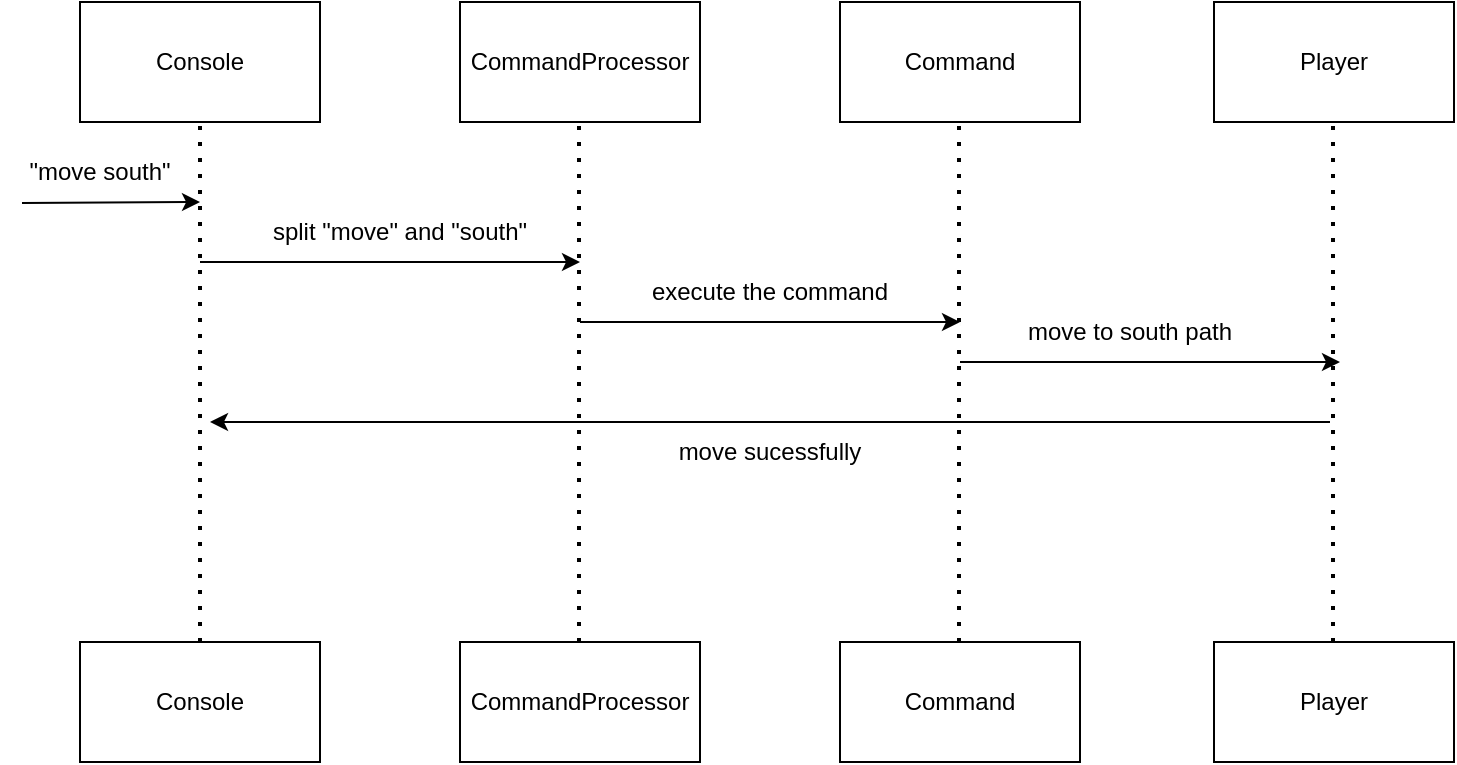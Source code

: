 <mxfile version="24.2.5" type="device">
  <diagram name="Page-1" id="hm6yyhcnvg57M3UmNOxs">
    <mxGraphModel dx="941" dy="649" grid="1" gridSize="10" guides="1" tooltips="1" connect="1" arrows="1" fold="1" page="1" pageScale="1" pageWidth="1654" pageHeight="1169" math="0" shadow="0">
      <root>
        <mxCell id="0" />
        <mxCell id="1" parent="0" />
        <mxCell id="oXvRHHZvvvM7r1Ur6GoE-1" value="Console" style="rounded=0;whiteSpace=wrap;html=1;" vertex="1" parent="1">
          <mxGeometry x="140" y="90" width="120" height="60" as="geometry" />
        </mxCell>
        <mxCell id="oXvRHHZvvvM7r1Ur6GoE-2" value="CommandProcessor" style="rounded=0;whiteSpace=wrap;html=1;" vertex="1" parent="1">
          <mxGeometry x="330" y="90" width="120" height="60" as="geometry" />
        </mxCell>
        <mxCell id="oXvRHHZvvvM7r1Ur6GoE-3" value="Command" style="rounded=0;whiteSpace=wrap;html=1;" vertex="1" parent="1">
          <mxGeometry x="520" y="90" width="120" height="60" as="geometry" />
        </mxCell>
        <mxCell id="oXvRHHZvvvM7r1Ur6GoE-4" value="Player" style="rounded=0;whiteSpace=wrap;html=1;" vertex="1" parent="1">
          <mxGeometry x="707" y="90" width="120" height="60" as="geometry" />
        </mxCell>
        <mxCell id="oXvRHHZvvvM7r1Ur6GoE-5" value="Console" style="rounded=0;whiteSpace=wrap;html=1;" vertex="1" parent="1">
          <mxGeometry x="140" y="410" width="120" height="60" as="geometry" />
        </mxCell>
        <mxCell id="oXvRHHZvvvM7r1Ur6GoE-6" value="CommandProcessor" style="rounded=0;whiteSpace=wrap;html=1;" vertex="1" parent="1">
          <mxGeometry x="330" y="410" width="120" height="60" as="geometry" />
        </mxCell>
        <mxCell id="oXvRHHZvvvM7r1Ur6GoE-7" value="Command" style="rounded=0;whiteSpace=wrap;html=1;" vertex="1" parent="1">
          <mxGeometry x="520" y="410" width="120" height="60" as="geometry" />
        </mxCell>
        <mxCell id="oXvRHHZvvvM7r1Ur6GoE-8" value="Player" style="rounded=0;whiteSpace=wrap;html=1;" vertex="1" parent="1">
          <mxGeometry x="707" y="410" width="120" height="60" as="geometry" />
        </mxCell>
        <mxCell id="oXvRHHZvvvM7r1Ur6GoE-9" value="" style="endArrow=none;dashed=1;html=1;dashPattern=1 3;strokeWidth=2;rounded=0;entryX=0.5;entryY=1;entryDx=0;entryDy=0;exitX=0.5;exitY=0;exitDx=0;exitDy=0;" edge="1" parent="1" source="oXvRHHZvvvM7r1Ur6GoE-5" target="oXvRHHZvvvM7r1Ur6GoE-1">
          <mxGeometry width="50" height="50" relative="1" as="geometry">
            <mxPoint x="390" y="360" as="sourcePoint" />
            <mxPoint x="440" y="310" as="targetPoint" />
          </mxGeometry>
        </mxCell>
        <mxCell id="oXvRHHZvvvM7r1Ur6GoE-10" value="" style="endArrow=none;dashed=1;html=1;dashPattern=1 3;strokeWidth=2;rounded=0;entryX=0.5;entryY=1;entryDx=0;entryDy=0;exitX=0.5;exitY=0;exitDx=0;exitDy=0;" edge="1" parent="1">
          <mxGeometry width="50" height="50" relative="1" as="geometry">
            <mxPoint x="389.5" y="410" as="sourcePoint" />
            <mxPoint x="389.5" y="150" as="targetPoint" />
          </mxGeometry>
        </mxCell>
        <mxCell id="oXvRHHZvvvM7r1Ur6GoE-11" value="" style="endArrow=none;dashed=1;html=1;dashPattern=1 3;strokeWidth=2;rounded=0;entryX=0.5;entryY=1;entryDx=0;entryDy=0;exitX=0.5;exitY=0;exitDx=0;exitDy=0;" edge="1" parent="1">
          <mxGeometry width="50" height="50" relative="1" as="geometry">
            <mxPoint x="579.5" y="410" as="sourcePoint" />
            <mxPoint x="579.5" y="150" as="targetPoint" />
          </mxGeometry>
        </mxCell>
        <mxCell id="oXvRHHZvvvM7r1Ur6GoE-12" value="" style="endArrow=none;dashed=1;html=1;dashPattern=1 3;strokeWidth=2;rounded=0;entryX=0.5;entryY=1;entryDx=0;entryDy=0;exitX=0.5;exitY=0;exitDx=0;exitDy=0;" edge="1" parent="1">
          <mxGeometry width="50" height="50" relative="1" as="geometry">
            <mxPoint x="766.5" y="410" as="sourcePoint" />
            <mxPoint x="766.5" y="150" as="targetPoint" />
          </mxGeometry>
        </mxCell>
        <mxCell id="oXvRHHZvvvM7r1Ur6GoE-13" value="" style="endArrow=classic;html=1;rounded=0;exitX=0.11;exitY=1.017;exitDx=0;exitDy=0;exitPerimeter=0;" edge="1" parent="1" source="oXvRHHZvvvM7r1Ur6GoE-16">
          <mxGeometry width="50" height="50" relative="1" as="geometry">
            <mxPoint x="50" y="190" as="sourcePoint" />
            <mxPoint x="200" y="190" as="targetPoint" />
          </mxGeometry>
        </mxCell>
        <mxCell id="oXvRHHZvvvM7r1Ur6GoE-14" value="" style="endArrow=classic;html=1;rounded=0;" edge="1" parent="1">
          <mxGeometry width="50" height="50" relative="1" as="geometry">
            <mxPoint x="200" y="220" as="sourcePoint" />
            <mxPoint x="390" y="220" as="targetPoint" />
          </mxGeometry>
        </mxCell>
        <mxCell id="oXvRHHZvvvM7r1Ur6GoE-15" value="" style="endArrow=classic;html=1;rounded=0;" edge="1" parent="1">
          <mxGeometry width="50" height="50" relative="1" as="geometry">
            <mxPoint x="390" y="250" as="sourcePoint" />
            <mxPoint x="580" y="250" as="targetPoint" />
          </mxGeometry>
        </mxCell>
        <mxCell id="oXvRHHZvvvM7r1Ur6GoE-16" value="&quot;move south&quot;" style="text;html=1;align=center;verticalAlign=middle;whiteSpace=wrap;rounded=0;" vertex="1" parent="1">
          <mxGeometry x="100" y="160" width="100" height="30" as="geometry" />
        </mxCell>
        <mxCell id="oXvRHHZvvvM7r1Ur6GoE-17" value="split &quot;move&quot; and &quot;south&quot;" style="text;html=1;align=center;verticalAlign=middle;whiteSpace=wrap;rounded=0;" vertex="1" parent="1">
          <mxGeometry x="230" y="190" width="140" height="30" as="geometry" />
        </mxCell>
        <mxCell id="oXvRHHZvvvM7r1Ur6GoE-18" value="execute the command" style="text;html=1;align=center;verticalAlign=middle;whiteSpace=wrap;rounded=0;" vertex="1" parent="1">
          <mxGeometry x="410" y="220" width="150" height="30" as="geometry" />
        </mxCell>
        <mxCell id="oXvRHHZvvvM7r1Ur6GoE-19" value="move to south path" style="text;html=1;align=center;verticalAlign=middle;whiteSpace=wrap;rounded=0;" vertex="1" parent="1">
          <mxGeometry x="610" y="240" width="110" height="30" as="geometry" />
        </mxCell>
        <mxCell id="oXvRHHZvvvM7r1Ur6GoE-21" value="" style="endArrow=classic;html=1;rounded=0;" edge="1" parent="1">
          <mxGeometry width="50" height="50" relative="1" as="geometry">
            <mxPoint x="580" y="270" as="sourcePoint" />
            <mxPoint x="770" y="270" as="targetPoint" />
          </mxGeometry>
        </mxCell>
        <mxCell id="oXvRHHZvvvM7r1Ur6GoE-28" value="" style="endArrow=classic;html=1;rounded=0;" edge="1" parent="1">
          <mxGeometry width="50" height="50" relative="1" as="geometry">
            <mxPoint x="765" y="300" as="sourcePoint" />
            <mxPoint x="205" y="300" as="targetPoint" />
          </mxGeometry>
        </mxCell>
        <mxCell id="oXvRHHZvvvM7r1Ur6GoE-29" value="move sucessfully" style="text;html=1;align=center;verticalAlign=middle;whiteSpace=wrap;rounded=0;" vertex="1" parent="1">
          <mxGeometry x="410" y="300" width="150" height="30" as="geometry" />
        </mxCell>
      </root>
    </mxGraphModel>
  </diagram>
</mxfile>

